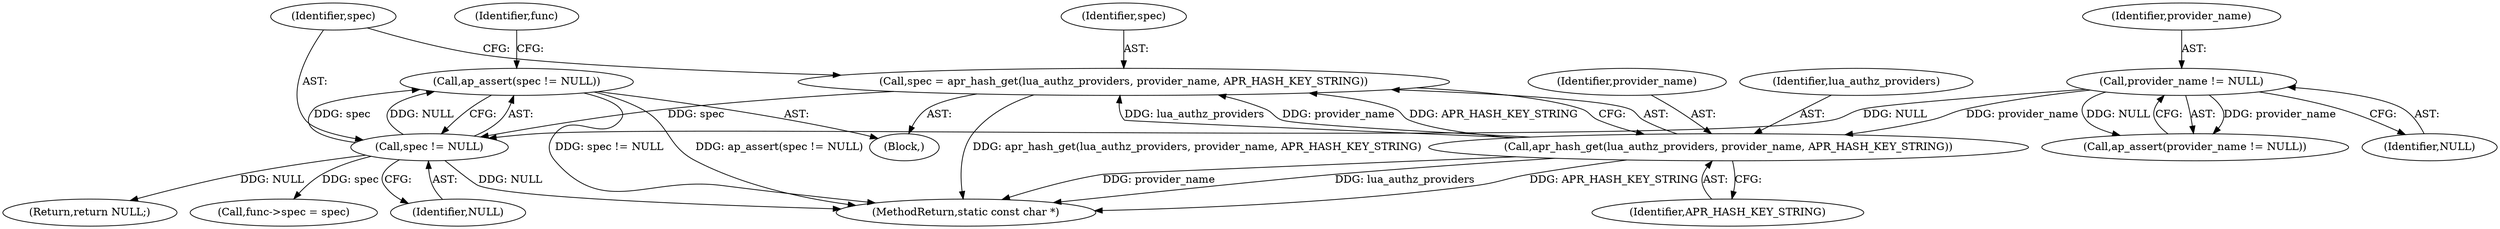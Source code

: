 digraph "0_httpd_3f1693d558d0758f829c8b53993f1749ddf6ffcb_0@API" {
"1000135" [label="(Call,ap_assert(spec != NULL))"];
"1000136" [label="(Call,spec != NULL)"];
"1000129" [label="(Call,spec = apr_hash_get(lua_authz_providers, provider_name, APR_HASH_KEY_STRING))"];
"1000131" [label="(Call,apr_hash_get(lua_authz_providers, provider_name, APR_HASH_KEY_STRING))"];
"1000126" [label="(Call,provider_name != NULL)"];
"1000130" [label="(Identifier,spec)"];
"1000133" [label="(Identifier,provider_name)"];
"1000132" [label="(Identifier,lua_authz_providers)"];
"1000125" [label="(Call,ap_assert(provider_name != NULL))"];
"1000182" [label="(MethodReturn,static const char *)"];
"1000135" [label="(Call,ap_assert(spec != NULL))"];
"1000180" [label="(Return,return NULL;)"];
"1000137" [label="(Identifier,spec)"];
"1000128" [label="(Identifier,NULL)"];
"1000127" [label="(Identifier,provider_name)"];
"1000126" [label="(Call,provider_name != NULL)"];
"1000139" [label="(Call,func->spec = spec)"];
"1000104" [label="(Block,)"];
"1000129" [label="(Call,spec = apr_hash_get(lua_authz_providers, provider_name, APR_HASH_KEY_STRING))"];
"1000141" [label="(Identifier,func)"];
"1000131" [label="(Call,apr_hash_get(lua_authz_providers, provider_name, APR_HASH_KEY_STRING))"];
"1000138" [label="(Identifier,NULL)"];
"1000134" [label="(Identifier,APR_HASH_KEY_STRING)"];
"1000136" [label="(Call,spec != NULL)"];
"1000135" -> "1000104"  [label="AST: "];
"1000135" -> "1000136"  [label="CFG: "];
"1000136" -> "1000135"  [label="AST: "];
"1000141" -> "1000135"  [label="CFG: "];
"1000135" -> "1000182"  [label="DDG: ap_assert(spec != NULL)"];
"1000135" -> "1000182"  [label="DDG: spec != NULL"];
"1000136" -> "1000135"  [label="DDG: spec"];
"1000136" -> "1000135"  [label="DDG: NULL"];
"1000136" -> "1000138"  [label="CFG: "];
"1000137" -> "1000136"  [label="AST: "];
"1000138" -> "1000136"  [label="AST: "];
"1000136" -> "1000182"  [label="DDG: NULL"];
"1000129" -> "1000136"  [label="DDG: spec"];
"1000126" -> "1000136"  [label="DDG: NULL"];
"1000136" -> "1000139"  [label="DDG: spec"];
"1000136" -> "1000180"  [label="DDG: NULL"];
"1000129" -> "1000104"  [label="AST: "];
"1000129" -> "1000131"  [label="CFG: "];
"1000130" -> "1000129"  [label="AST: "];
"1000131" -> "1000129"  [label="AST: "];
"1000137" -> "1000129"  [label="CFG: "];
"1000129" -> "1000182"  [label="DDG: apr_hash_get(lua_authz_providers, provider_name, APR_HASH_KEY_STRING)"];
"1000131" -> "1000129"  [label="DDG: lua_authz_providers"];
"1000131" -> "1000129"  [label="DDG: provider_name"];
"1000131" -> "1000129"  [label="DDG: APR_HASH_KEY_STRING"];
"1000131" -> "1000134"  [label="CFG: "];
"1000132" -> "1000131"  [label="AST: "];
"1000133" -> "1000131"  [label="AST: "];
"1000134" -> "1000131"  [label="AST: "];
"1000131" -> "1000182"  [label="DDG: lua_authz_providers"];
"1000131" -> "1000182"  [label="DDG: APR_HASH_KEY_STRING"];
"1000131" -> "1000182"  [label="DDG: provider_name"];
"1000126" -> "1000131"  [label="DDG: provider_name"];
"1000126" -> "1000125"  [label="AST: "];
"1000126" -> "1000128"  [label="CFG: "];
"1000127" -> "1000126"  [label="AST: "];
"1000128" -> "1000126"  [label="AST: "];
"1000125" -> "1000126"  [label="CFG: "];
"1000126" -> "1000125"  [label="DDG: provider_name"];
"1000126" -> "1000125"  [label="DDG: NULL"];
}
